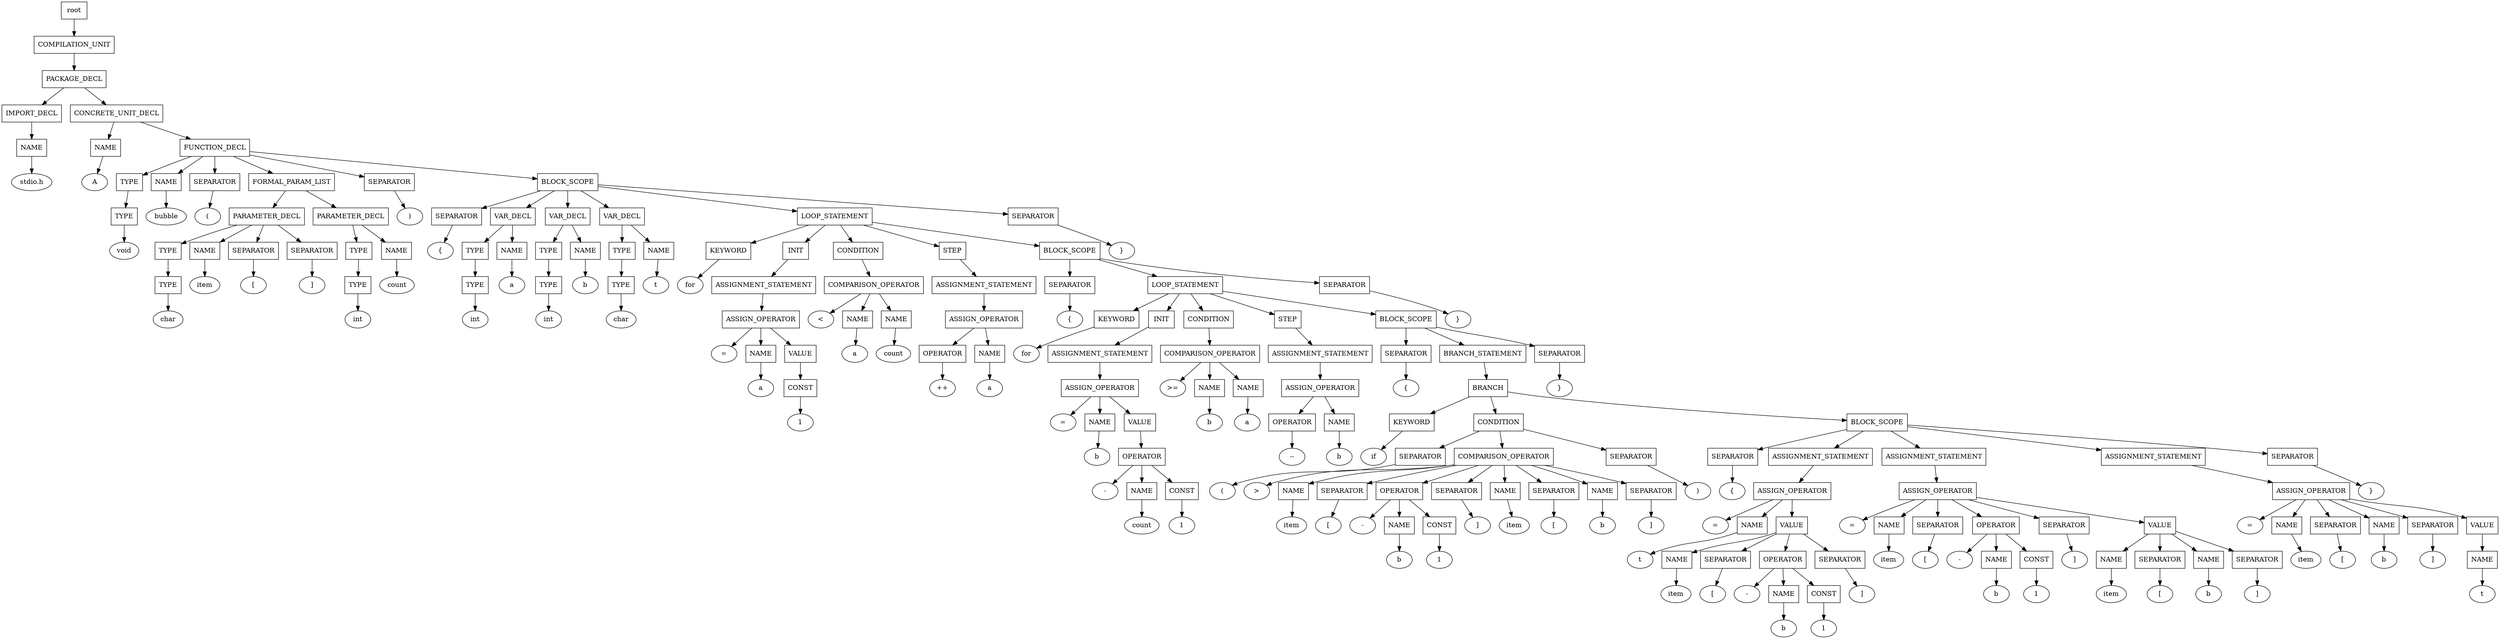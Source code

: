 digraph G {
	splines="TRUE";
	n_0 [label="root", shape="rectangle"]
	n_0 -> n_1
	n_1 [label="COMPILATION_UNIT", shape="rectangle"]
	n_1 -> n_2
	n_2 [label="PACKAGE_DECL", shape="rectangle"]
	n_2 -> n_3
	n_3 [label="IMPORT_DECL", shape="rectangle"]
	n_3 -> n_5
	n_5 [label="NAME", shape="rectangle"]
	n_5 -> n_8
	n_8 [label="stdio.h", shape="ellipse"]
	n_2 -> n_4
	n_4 [label="CONCRETE_UNIT_DECL", shape="rectangle"]
	n_4 -> n_6
	n_6 [label="NAME", shape="rectangle"]
	n_6 -> n_9
	n_9 [label="A", shape="ellipse"]
	n_4 -> n_7
	n_7 [label="FUNCTION_DECL", shape="rectangle"]
	n_7 -> n_10
	n_10 [label="TYPE", shape="rectangle"]
	n_10 -> n_16
	n_16 [label="TYPE", shape="rectangle"]
	n_16 -> n_28
	n_28 [label="void", shape="ellipse"]
	n_7 -> n_11
	n_11 [label="NAME", shape="rectangle"]
	n_11 -> n_17
	n_17 [label="bubble", shape="ellipse"]
	n_7 -> n_12
	n_12 [label="SEPARATOR", shape="rectangle"]
	n_12 -> n_18
	n_18 [label="(", shape="ellipse"]
	n_7 -> n_13
	n_13 [label="FORMAL_PARAM_LIST", shape="rectangle"]
	n_13 -> n_19
	n_19 [label="PARAMETER_DECL", shape="rectangle"]
	n_19 -> n_29
	n_29 [label="TYPE", shape="rectangle"]
	n_29 -> n_48
	n_48 [label="TYPE", shape="rectangle"]
	n_48 -> n_67
	n_67 [label="char", shape="ellipse"]
	n_19 -> n_30
	n_30 [label="NAME", shape="rectangle"]
	n_30 -> n_49
	n_49 [label="item", shape="ellipse"]
	n_19 -> n_31
	n_31 [label="SEPARATOR", shape="rectangle"]
	n_31 -> n_50
	n_50 [label="[", shape="ellipse"]
	n_19 -> n_32
	n_32 [label="SEPARATOR", shape="rectangle"]
	n_32 -> n_51
	n_51 [label="]", shape="ellipse"]
	n_13 -> n_20
	n_20 [label="PARAMETER_DECL", shape="rectangle"]
	n_20 -> n_33
	n_33 [label="TYPE", shape="rectangle"]
	n_33 -> n_52
	n_52 [label="TYPE", shape="rectangle"]
	n_52 -> n_68
	n_68 [label="int", shape="ellipse"]
	n_20 -> n_34
	n_34 [label="NAME", shape="rectangle"]
	n_34 -> n_53
	n_53 [label="count", shape="ellipse"]
	n_7 -> n_14
	n_14 [label="SEPARATOR", shape="rectangle"]
	n_14 -> n_21
	n_21 [label=")", shape="ellipse"]
	n_7 -> n_15
	n_15 [label="BLOCK_SCOPE", shape="rectangle"]
	n_15 -> n_22
	n_22 [label="SEPARATOR", shape="rectangle"]
	n_22 -> n_35
	n_35 [label="{", shape="ellipse"]
	n_15 -> n_23
	n_23 [label="VAR_DECL", shape="rectangle"]
	n_23 -> n_36
	n_36 [label="TYPE", shape="rectangle"]
	n_36 -> n_54
	n_54 [label="TYPE", shape="rectangle"]
	n_54 -> n_69
	n_69 [label="int", shape="ellipse"]
	n_23 -> n_37
	n_37 [label="NAME", shape="rectangle"]
	n_37 -> n_55
	n_55 [label="a", shape="ellipse"]
	n_15 -> n_24
	n_24 [label="VAR_DECL", shape="rectangle"]
	n_24 -> n_38
	n_38 [label="TYPE", shape="rectangle"]
	n_38 -> n_56
	n_56 [label="TYPE", shape="rectangle"]
	n_56 -> n_70
	n_70 [label="int", shape="ellipse"]
	n_24 -> n_39
	n_39 [label="NAME", shape="rectangle"]
	n_39 -> n_57
	n_57 [label="b", shape="ellipse"]
	n_15 -> n_25
	n_25 [label="VAR_DECL", shape="rectangle"]
	n_25 -> n_40
	n_40 [label="TYPE", shape="rectangle"]
	n_40 -> n_58
	n_58 [label="TYPE", shape="rectangle"]
	n_58 -> n_71
	n_71 [label="char", shape="ellipse"]
	n_25 -> n_41
	n_41 [label="NAME", shape="rectangle"]
	n_41 -> n_59
	n_59 [label="t", shape="ellipse"]
	n_15 -> n_26
	n_26 [label="LOOP_STATEMENT", shape="rectangle"]
	n_26 -> n_42
	n_42 [label="KEYWORD", shape="rectangle"]
	n_42 -> n_60
	n_60 [label="for", shape="ellipse"]
	n_26 -> n_43
	n_43 [label="INIT", shape="rectangle"]
	n_43 -> n_61
	n_61 [label="ASSIGNMENT_STATEMENT", shape="rectangle"]
	n_61 -> n_72
	n_72 [label="ASSIGN_OPERATOR", shape="rectangle"]
	n_72 -> n_84
	n_84 [label="=", shape="ellipse"]
	n_72 -> n_85
	n_85 [label="NAME", shape="rectangle"]
	n_85 -> n_98
	n_98 [label="a", shape="ellipse"]
	n_72 -> n_86
	n_86 [label="VALUE", shape="rectangle"]
	n_86 -> n_99
	n_99 [label="CONST", shape="rectangle"]
	n_99 -> n_110
	n_110 [label="1", shape="ellipse"]
	n_26 -> n_44
	n_44 [label="CONDITION", shape="rectangle"]
	n_44 -> n_62
	n_62 [label="COMPARISON_OPERATOR", shape="rectangle"]
	n_62 -> n_73
	n_73 [label="<", shape="ellipse"]
	n_62 -> n_74
	n_74 [label="NAME", shape="rectangle"]
	n_74 -> n_87
	n_87 [label="a", shape="ellipse"]
	n_62 -> n_75
	n_75 [label="NAME", shape="rectangle"]
	n_75 -> n_88
	n_88 [label="count", shape="ellipse"]
	n_26 -> n_45
	n_45 [label="STEP", shape="rectangle"]
	n_45 -> n_63
	n_63 [label="ASSIGNMENT_STATEMENT", shape="rectangle"]
	n_63 -> n_76
	n_76 [label="ASSIGN_OPERATOR", shape="rectangle"]
	n_76 -> n_89
	n_89 [label="OPERATOR", shape="rectangle"]
	n_89 -> n_100
	n_100 [label="++", shape="ellipse"]
	n_76 -> n_90
	n_90 [label="NAME", shape="rectangle"]
	n_90 -> n_101
	n_101 [label="a", shape="ellipse"]
	n_26 -> n_46
	n_46 [label="BLOCK_SCOPE", shape="rectangle"]
	n_46 -> n_64
	n_64 [label="SEPARATOR", shape="rectangle"]
	n_64 -> n_77
	n_77 [label="{", shape="ellipse"]
	n_46 -> n_65
	n_65 [label="LOOP_STATEMENT", shape="rectangle"]
	n_65 -> n_78
	n_78 [label="KEYWORD", shape="rectangle"]
	n_78 -> n_91
	n_91 [label="for", shape="ellipse"]
	n_65 -> n_79
	n_79 [label="INIT", shape="rectangle"]
	n_79 -> n_92
	n_92 [label="ASSIGNMENT_STATEMENT", shape="rectangle"]
	n_92 -> n_102
	n_102 [label="ASSIGN_OPERATOR", shape="rectangle"]
	n_102 -> n_111
	n_111 [label="=", shape="ellipse"]
	n_102 -> n_112
	n_112 [label="NAME", shape="rectangle"]
	n_112 -> n_121
	n_121 [label="b", shape="ellipse"]
	n_102 -> n_113
	n_113 [label="VALUE", shape="rectangle"]
	n_113 -> n_122
	n_122 [label="OPERATOR", shape="rectangle"]
	n_122 -> n_134
	n_134 [label="-", shape="ellipse"]
	n_122 -> n_135
	n_135 [label="NAME", shape="rectangle"]
	n_135 -> n_153
	n_153 [label="count", shape="ellipse"]
	n_122 -> n_136
	n_136 [label="CONST", shape="rectangle"]
	n_136 -> n_154
	n_154 [label="1", shape="ellipse"]
	n_65 -> n_80
	n_80 [label="CONDITION", shape="rectangle"]
	n_80 -> n_93
	n_93 [label="COMPARISON_OPERATOR", shape="rectangle"]
	n_93 -> n_103
	n_103 [label=">=", shape="ellipse"]
	n_93 -> n_104
	n_104 [label="NAME", shape="rectangle"]
	n_104 -> n_114
	n_114 [label="b", shape="ellipse"]
	n_93 -> n_105
	n_105 [label="NAME", shape="rectangle"]
	n_105 -> n_115
	n_115 [label="a", shape="ellipse"]
	n_65 -> n_81
	n_81 [label="STEP", shape="rectangle"]
	n_81 -> n_94
	n_94 [label="ASSIGNMENT_STATEMENT", shape="rectangle"]
	n_94 -> n_106
	n_106 [label="ASSIGN_OPERATOR", shape="rectangle"]
	n_106 -> n_116
	n_116 [label="OPERATOR", shape="rectangle"]
	n_116 -> n_123
	n_123 [label="--", shape="ellipse"]
	n_106 -> n_117
	n_117 [label="NAME", shape="rectangle"]
	n_117 -> n_124
	n_124 [label="b", shape="ellipse"]
	n_65 -> n_82
	n_82 [label="BLOCK_SCOPE", shape="rectangle"]
	n_82 -> n_95
	n_95 [label="SEPARATOR", shape="rectangle"]
	n_95 -> n_107
	n_107 [label="{", shape="ellipse"]
	n_82 -> n_96
	n_96 [label="BRANCH_STATEMENT", shape="rectangle"]
	n_96 -> n_108
	n_108 [label="BRANCH", shape="rectangle"]
	n_108 -> n_118
	n_118 [label="KEYWORD", shape="rectangle"]
	n_118 -> n_125
	n_125 [label="if", shape="ellipse"]
	n_108 -> n_119
	n_119 [label="CONDITION", shape="rectangle"]
	n_119 -> n_126
	n_126 [label="SEPARATOR", shape="rectangle"]
	n_126 -> n_137
	n_137 [label="(", shape="ellipse"]
	n_119 -> n_127
	n_127 [label="COMPARISON_OPERATOR", shape="rectangle"]
	n_127 -> n_138
	n_138 [label=">", shape="ellipse"]
	n_127 -> n_139
	n_139 [label="NAME", shape="rectangle"]
	n_139 -> n_155
	n_155 [label="item", shape="ellipse"]
	n_127 -> n_140
	n_140 [label="SEPARATOR", shape="rectangle"]
	n_140 -> n_156
	n_156 [label="[", shape="ellipse"]
	n_127 -> n_141
	n_141 [label="OPERATOR", shape="rectangle"]
	n_141 -> n_157
	n_157 [label="-", shape="ellipse"]
	n_141 -> n_158
	n_158 [label="NAME", shape="rectangle"]
	n_158 -> n_180
	n_180 [label="b", shape="ellipse"]
	n_141 -> n_159
	n_159 [label="CONST", shape="rectangle"]
	n_159 -> n_181
	n_181 [label="1", shape="ellipse"]
	n_127 -> n_142
	n_142 [label="SEPARATOR", shape="rectangle"]
	n_142 -> n_160
	n_160 [label="]", shape="ellipse"]
	n_127 -> n_143
	n_143 [label="NAME", shape="rectangle"]
	n_143 -> n_161
	n_161 [label="item", shape="ellipse"]
	n_127 -> n_144
	n_144 [label="SEPARATOR", shape="rectangle"]
	n_144 -> n_162
	n_162 [label="[", shape="ellipse"]
	n_127 -> n_145
	n_145 [label="NAME", shape="rectangle"]
	n_145 -> n_163
	n_163 [label="b", shape="ellipse"]
	n_127 -> n_146
	n_146 [label="SEPARATOR", shape="rectangle"]
	n_146 -> n_164
	n_164 [label="]", shape="ellipse"]
	n_119 -> n_128
	n_128 [label="SEPARATOR", shape="rectangle"]
	n_128 -> n_147
	n_147 [label=")", shape="ellipse"]
	n_108 -> n_120
	n_120 [label="BLOCK_SCOPE", shape="rectangle"]
	n_120 -> n_129
	n_129 [label="SEPARATOR", shape="rectangle"]
	n_129 -> n_148
	n_148 [label="{", shape="ellipse"]
	n_120 -> n_130
	n_130 [label="ASSIGNMENT_STATEMENT", shape="rectangle"]
	n_130 -> n_149
	n_149 [label="ASSIGN_OPERATOR", shape="rectangle"]
	n_149 -> n_165
	n_165 [label="=", shape="ellipse"]
	n_149 -> n_166
	n_166 [label="NAME", shape="rectangle"]
	n_166 -> n_182
	n_182 [label="t", shape="ellipse"]
	n_149 -> n_167
	n_167 [label="VALUE", shape="rectangle"]
	n_167 -> n_183
	n_183 [label="NAME", shape="rectangle"]
	n_183 -> n_202
	n_202 [label="item", shape="ellipse"]
	n_167 -> n_184
	n_184 [label="SEPARATOR", shape="rectangle"]
	n_184 -> n_203
	n_203 [label="[", shape="ellipse"]
	n_167 -> n_185
	n_185 [label="OPERATOR", shape="rectangle"]
	n_185 -> n_204
	n_204 [label="-", shape="ellipse"]
	n_185 -> n_205
	n_205 [label="NAME", shape="rectangle"]
	n_205 -> n_215
	n_215 [label="b", shape="ellipse"]
	n_185 -> n_206
	n_206 [label="CONST", shape="rectangle"]
	n_206 -> n_216
	n_216 [label="1", shape="ellipse"]
	n_167 -> n_186
	n_186 [label="SEPARATOR", shape="rectangle"]
	n_186 -> n_207
	n_207 [label="]", shape="ellipse"]
	n_120 -> n_131
	n_131 [label="ASSIGNMENT_STATEMENT", shape="rectangle"]
	n_131 -> n_150
	n_150 [label="ASSIGN_OPERATOR", shape="rectangle"]
	n_150 -> n_168
	n_168 [label="=", shape="ellipse"]
	n_150 -> n_169
	n_169 [label="NAME", shape="rectangle"]
	n_169 -> n_187
	n_187 [label="item", shape="ellipse"]
	n_150 -> n_170
	n_170 [label="SEPARATOR", shape="rectangle"]
	n_170 -> n_188
	n_188 [label="[", shape="ellipse"]
	n_150 -> n_171
	n_171 [label="OPERATOR", shape="rectangle"]
	n_171 -> n_189
	n_189 [label="-", shape="ellipse"]
	n_171 -> n_190
	n_190 [label="NAME", shape="rectangle"]
	n_190 -> n_208
	n_208 [label="b", shape="ellipse"]
	n_171 -> n_191
	n_191 [label="CONST", shape="rectangle"]
	n_191 -> n_209
	n_209 [label="1", shape="ellipse"]
	n_150 -> n_172
	n_172 [label="SEPARATOR", shape="rectangle"]
	n_172 -> n_192
	n_192 [label="]", shape="ellipse"]
	n_150 -> n_173
	n_173 [label="VALUE", shape="rectangle"]
	n_173 -> n_193
	n_193 [label="NAME", shape="rectangle"]
	n_193 -> n_210
	n_210 [label="item", shape="ellipse"]
	n_173 -> n_194
	n_194 [label="SEPARATOR", shape="rectangle"]
	n_194 -> n_211
	n_211 [label="[", shape="ellipse"]
	n_173 -> n_195
	n_195 [label="NAME", shape="rectangle"]
	n_195 -> n_212
	n_212 [label="b", shape="ellipse"]
	n_173 -> n_196
	n_196 [label="SEPARATOR", shape="rectangle"]
	n_196 -> n_213
	n_213 [label="]", shape="ellipse"]
	n_120 -> n_132
	n_132 [label="ASSIGNMENT_STATEMENT", shape="rectangle"]
	n_132 -> n_151
	n_151 [label="ASSIGN_OPERATOR", shape="rectangle"]
	n_151 -> n_174
	n_174 [label="=", shape="ellipse"]
	n_151 -> n_175
	n_175 [label="NAME", shape="rectangle"]
	n_175 -> n_197
	n_197 [label="item", shape="ellipse"]
	n_151 -> n_176
	n_176 [label="SEPARATOR", shape="rectangle"]
	n_176 -> n_198
	n_198 [label="[", shape="ellipse"]
	n_151 -> n_177
	n_177 [label="NAME", shape="rectangle"]
	n_177 -> n_199
	n_199 [label="b", shape="ellipse"]
	n_151 -> n_178
	n_178 [label="SEPARATOR", shape="rectangle"]
	n_178 -> n_200
	n_200 [label="]", shape="ellipse"]
	n_151 -> n_179
	n_179 [label="VALUE", shape="rectangle"]
	n_179 -> n_201
	n_201 [label="NAME", shape="rectangle"]
	n_201 -> n_214
	n_214 [label="t", shape="ellipse"]
	n_120 -> n_133
	n_133 [label="SEPARATOR", shape="rectangle"]
	n_133 -> n_152
	n_152 [label="}", shape="ellipse"]
	n_82 -> n_97
	n_97 [label="SEPARATOR", shape="rectangle"]
	n_97 -> n_109
	n_109 [label="}", shape="ellipse"]
	n_46 -> n_66
	n_66 [label="SEPARATOR", shape="rectangle"]
	n_66 -> n_83
	n_83 [label="}", shape="ellipse"]
	n_15 -> n_27
	n_27 [label="SEPARATOR", shape="rectangle"]
	n_27 -> n_47
	n_47 [label="}", shape="ellipse"]
}